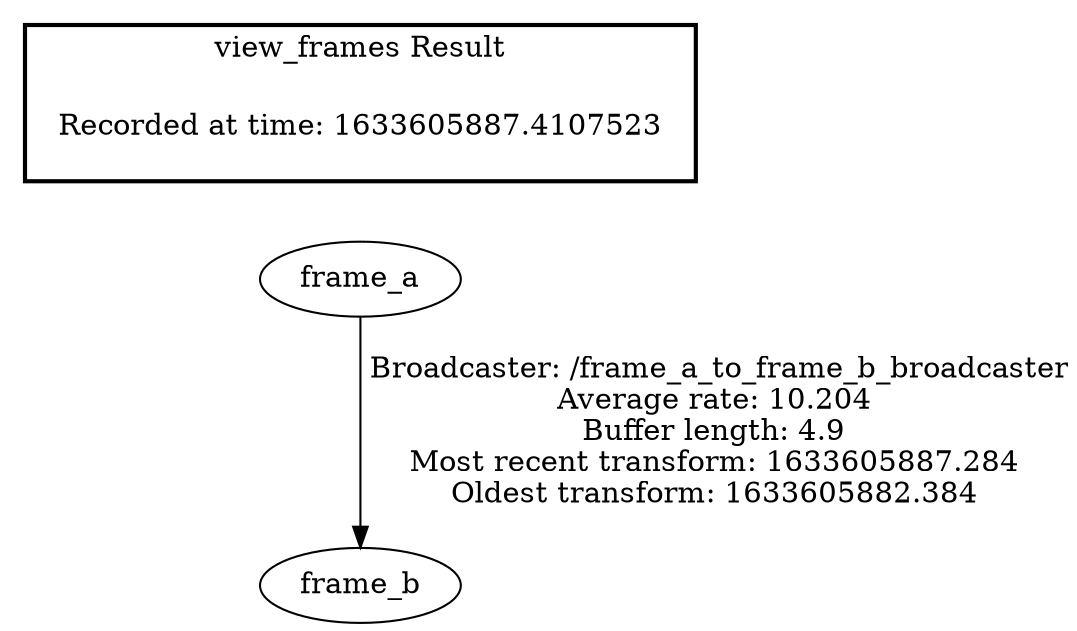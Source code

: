 digraph G {
"frame_a" -> "frame_b"[label=" Broadcaster: /frame_a_to_frame_b_broadcaster\nAverage rate: 10.204\nBuffer length: 4.9\nMost recent transform: 1633605887.284\nOldest transform: 1633605882.384\n"];
edge [style=invis];
 subgraph cluster_legend { style=bold; color=black; label ="view_frames Result";
"Recorded at time: 1633605887.4107523"[ shape=plaintext ] ;
}->"frame_a";
}